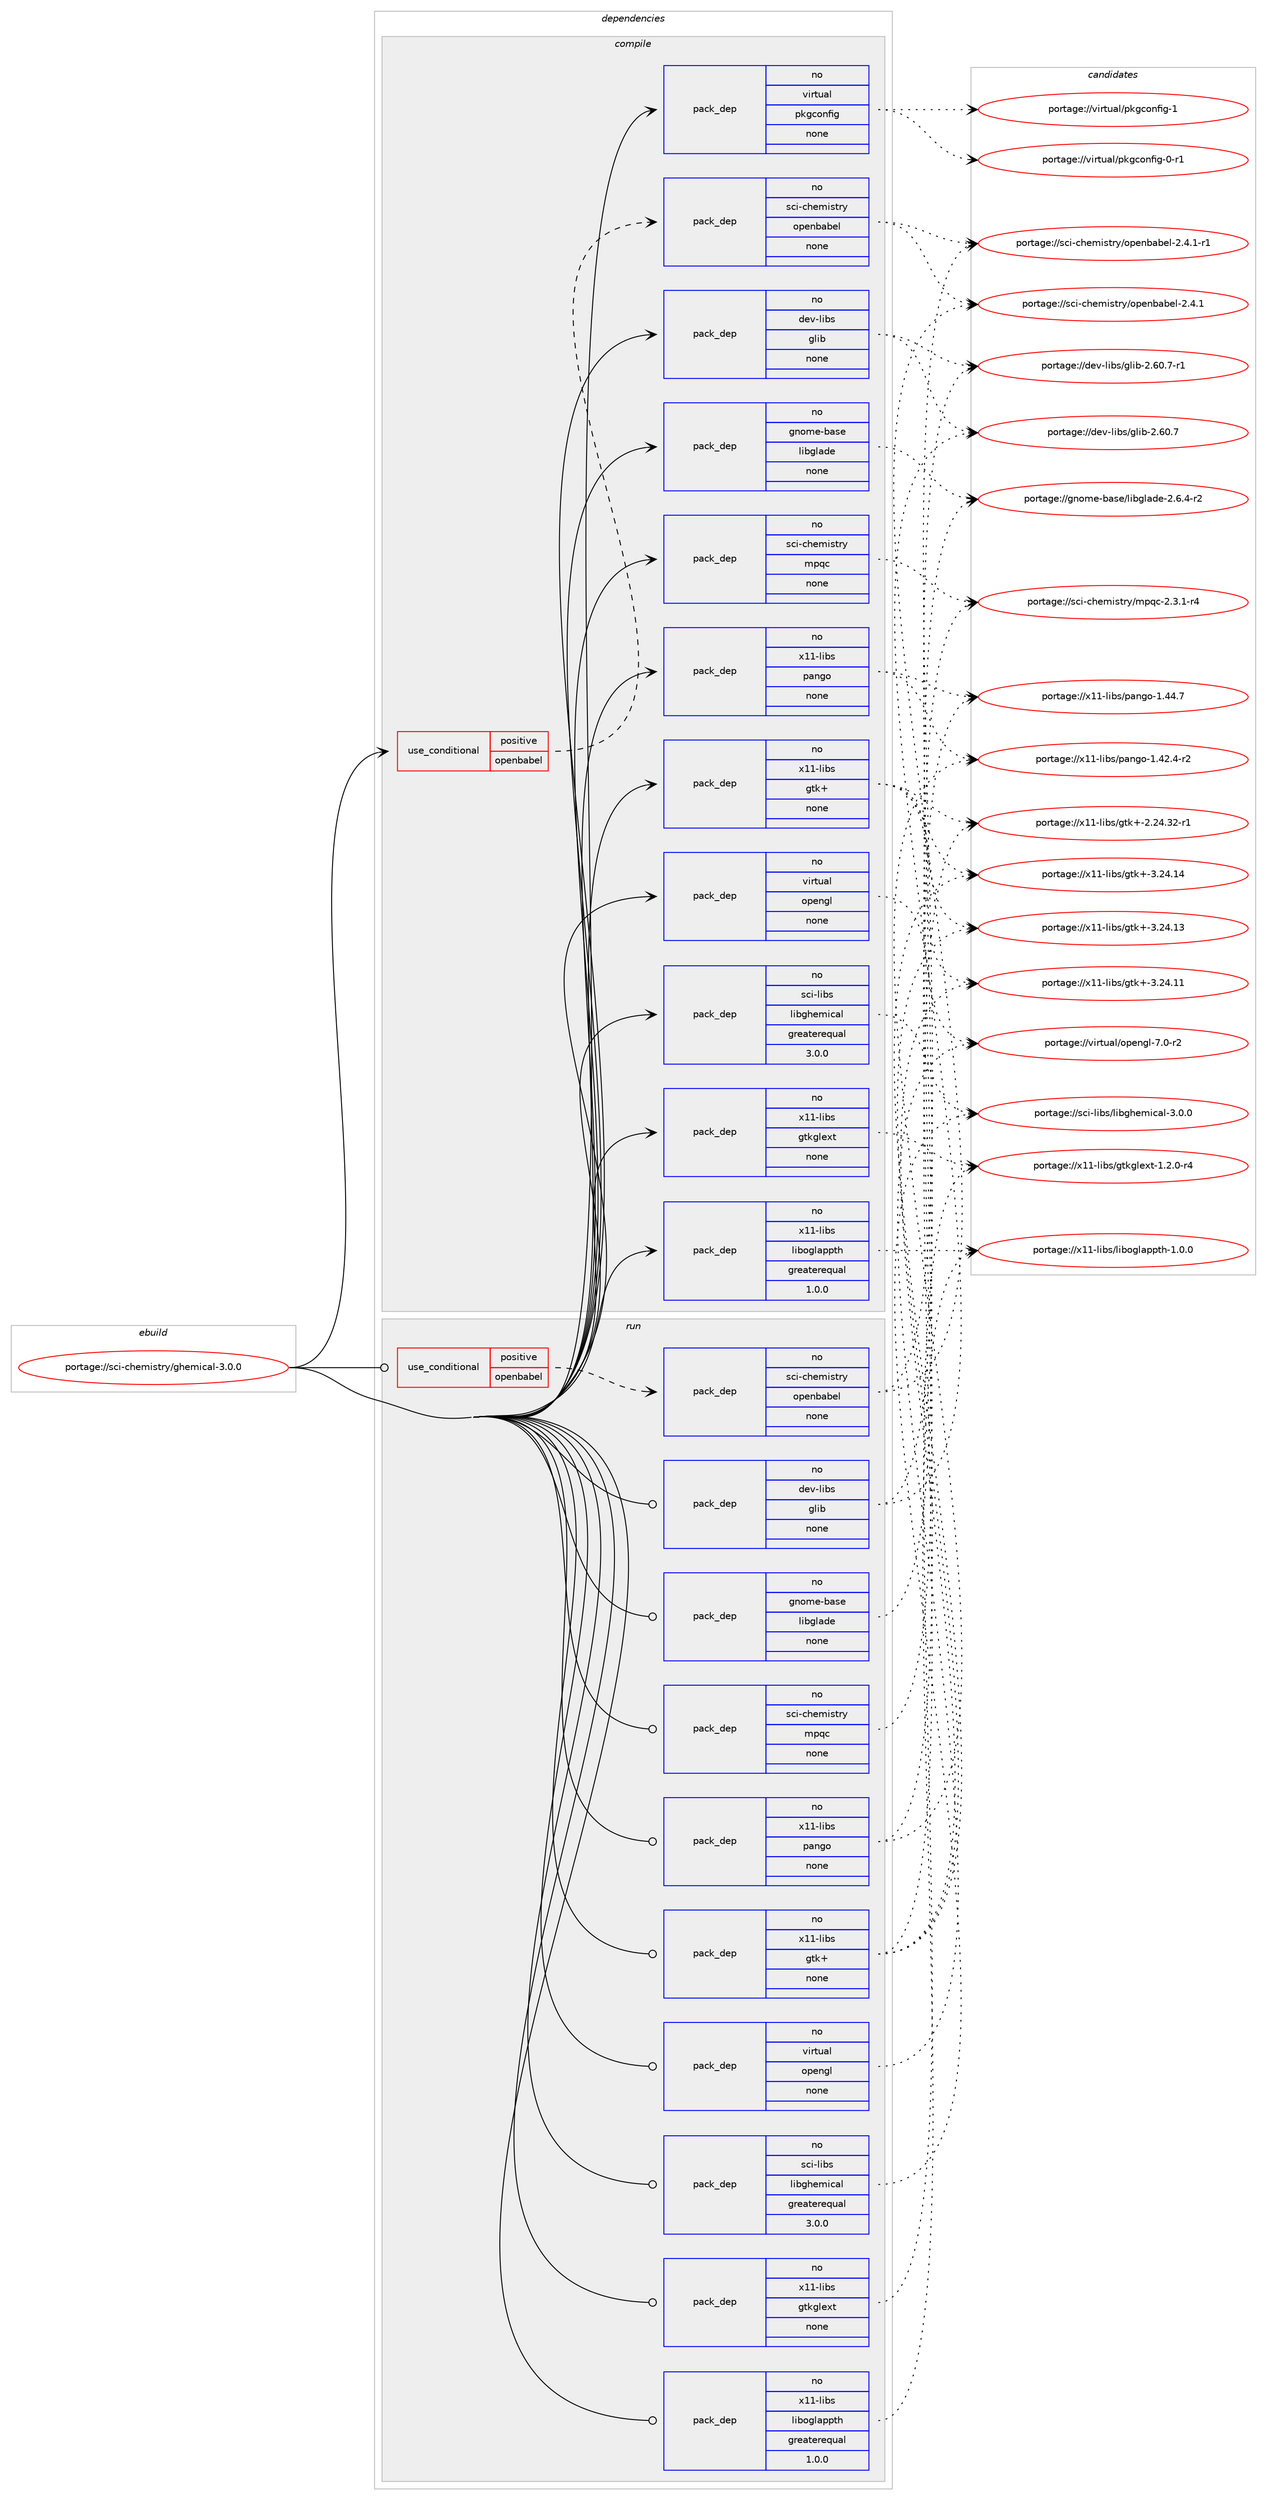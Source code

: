 digraph prolog {

# *************
# Graph options
# *************

newrank=true;
concentrate=true;
compound=true;
graph [rankdir=LR,fontname=Helvetica,fontsize=10,ranksep=1.5];#, ranksep=2.5, nodesep=0.2];
edge  [arrowhead=vee];
node  [fontname=Helvetica,fontsize=10];

# **********
# The ebuild
# **********

subgraph cluster_leftcol {
color=gray;
rank=same;
label=<<i>ebuild</i>>;
id [label="portage://sci-chemistry/ghemical-3.0.0", color=red, width=4, href="../sci-chemistry/ghemical-3.0.0.svg"];
}

# ****************
# The dependencies
# ****************

subgraph cluster_midcol {
color=gray;
label=<<i>dependencies</i>>;
subgraph cluster_compile {
fillcolor="#eeeeee";
style=filled;
label=<<i>compile</i>>;
subgraph cond17624 {
dependency89016 [label=<<TABLE BORDER="0" CELLBORDER="1" CELLSPACING="0" CELLPADDING="4"><TR><TD ROWSPAN="3" CELLPADDING="10">use_conditional</TD></TR><TR><TD>positive</TD></TR><TR><TD>openbabel</TD></TR></TABLE>>, shape=none, color=red];
subgraph pack69793 {
dependency89017 [label=<<TABLE BORDER="0" CELLBORDER="1" CELLSPACING="0" CELLPADDING="4" WIDTH="220"><TR><TD ROWSPAN="6" CELLPADDING="30">pack_dep</TD></TR><TR><TD WIDTH="110">no</TD></TR><TR><TD>sci-chemistry</TD></TR><TR><TD>openbabel</TD></TR><TR><TD>none</TD></TR><TR><TD></TD></TR></TABLE>>, shape=none, color=blue];
}
dependency89016:e -> dependency89017:w [weight=20,style="dashed",arrowhead="vee"];
}
id:e -> dependency89016:w [weight=20,style="solid",arrowhead="vee"];
subgraph pack69794 {
dependency89018 [label=<<TABLE BORDER="0" CELLBORDER="1" CELLSPACING="0" CELLPADDING="4" WIDTH="220"><TR><TD ROWSPAN="6" CELLPADDING="30">pack_dep</TD></TR><TR><TD WIDTH="110">no</TD></TR><TR><TD>dev-libs</TD></TR><TR><TD>glib</TD></TR><TR><TD>none</TD></TR><TR><TD></TD></TR></TABLE>>, shape=none, color=blue];
}
id:e -> dependency89018:w [weight=20,style="solid",arrowhead="vee"];
subgraph pack69795 {
dependency89019 [label=<<TABLE BORDER="0" CELLBORDER="1" CELLSPACING="0" CELLPADDING="4" WIDTH="220"><TR><TD ROWSPAN="6" CELLPADDING="30">pack_dep</TD></TR><TR><TD WIDTH="110">no</TD></TR><TR><TD>gnome-base</TD></TR><TR><TD>libglade</TD></TR><TR><TD>none</TD></TR><TR><TD></TD></TR></TABLE>>, shape=none, color=blue];
}
id:e -> dependency89019:w [weight=20,style="solid",arrowhead="vee"];
subgraph pack69796 {
dependency89020 [label=<<TABLE BORDER="0" CELLBORDER="1" CELLSPACING="0" CELLPADDING="4" WIDTH="220"><TR><TD ROWSPAN="6" CELLPADDING="30">pack_dep</TD></TR><TR><TD WIDTH="110">no</TD></TR><TR><TD>sci-chemistry</TD></TR><TR><TD>mpqc</TD></TR><TR><TD>none</TD></TR><TR><TD></TD></TR></TABLE>>, shape=none, color=blue];
}
id:e -> dependency89020:w [weight=20,style="solid",arrowhead="vee"];
subgraph pack69797 {
dependency89021 [label=<<TABLE BORDER="0" CELLBORDER="1" CELLSPACING="0" CELLPADDING="4" WIDTH="220"><TR><TD ROWSPAN="6" CELLPADDING="30">pack_dep</TD></TR><TR><TD WIDTH="110">no</TD></TR><TR><TD>sci-libs</TD></TR><TR><TD>libghemical</TD></TR><TR><TD>greaterequal</TD></TR><TR><TD>3.0.0</TD></TR></TABLE>>, shape=none, color=blue];
}
id:e -> dependency89021:w [weight=20,style="solid",arrowhead="vee"];
subgraph pack69798 {
dependency89022 [label=<<TABLE BORDER="0" CELLBORDER="1" CELLSPACING="0" CELLPADDING="4" WIDTH="220"><TR><TD ROWSPAN="6" CELLPADDING="30">pack_dep</TD></TR><TR><TD WIDTH="110">no</TD></TR><TR><TD>virtual</TD></TR><TR><TD>opengl</TD></TR><TR><TD>none</TD></TR><TR><TD></TD></TR></TABLE>>, shape=none, color=blue];
}
id:e -> dependency89022:w [weight=20,style="solid",arrowhead="vee"];
subgraph pack69799 {
dependency89023 [label=<<TABLE BORDER="0" CELLBORDER="1" CELLSPACING="0" CELLPADDING="4" WIDTH="220"><TR><TD ROWSPAN="6" CELLPADDING="30">pack_dep</TD></TR><TR><TD WIDTH="110">no</TD></TR><TR><TD>virtual</TD></TR><TR><TD>pkgconfig</TD></TR><TR><TD>none</TD></TR><TR><TD></TD></TR></TABLE>>, shape=none, color=blue];
}
id:e -> dependency89023:w [weight=20,style="solid",arrowhead="vee"];
subgraph pack69800 {
dependency89024 [label=<<TABLE BORDER="0" CELLBORDER="1" CELLSPACING="0" CELLPADDING="4" WIDTH="220"><TR><TD ROWSPAN="6" CELLPADDING="30">pack_dep</TD></TR><TR><TD WIDTH="110">no</TD></TR><TR><TD>x11-libs</TD></TR><TR><TD>gtk+</TD></TR><TR><TD>none</TD></TR><TR><TD></TD></TR></TABLE>>, shape=none, color=blue];
}
id:e -> dependency89024:w [weight=20,style="solid",arrowhead="vee"];
subgraph pack69801 {
dependency89025 [label=<<TABLE BORDER="0" CELLBORDER="1" CELLSPACING="0" CELLPADDING="4" WIDTH="220"><TR><TD ROWSPAN="6" CELLPADDING="30">pack_dep</TD></TR><TR><TD WIDTH="110">no</TD></TR><TR><TD>x11-libs</TD></TR><TR><TD>gtkglext</TD></TR><TR><TD>none</TD></TR><TR><TD></TD></TR></TABLE>>, shape=none, color=blue];
}
id:e -> dependency89025:w [weight=20,style="solid",arrowhead="vee"];
subgraph pack69802 {
dependency89026 [label=<<TABLE BORDER="0" CELLBORDER="1" CELLSPACING="0" CELLPADDING="4" WIDTH="220"><TR><TD ROWSPAN="6" CELLPADDING="30">pack_dep</TD></TR><TR><TD WIDTH="110">no</TD></TR><TR><TD>x11-libs</TD></TR><TR><TD>liboglappth</TD></TR><TR><TD>greaterequal</TD></TR><TR><TD>1.0.0</TD></TR></TABLE>>, shape=none, color=blue];
}
id:e -> dependency89026:w [weight=20,style="solid",arrowhead="vee"];
subgraph pack69803 {
dependency89027 [label=<<TABLE BORDER="0" CELLBORDER="1" CELLSPACING="0" CELLPADDING="4" WIDTH="220"><TR><TD ROWSPAN="6" CELLPADDING="30">pack_dep</TD></TR><TR><TD WIDTH="110">no</TD></TR><TR><TD>x11-libs</TD></TR><TR><TD>pango</TD></TR><TR><TD>none</TD></TR><TR><TD></TD></TR></TABLE>>, shape=none, color=blue];
}
id:e -> dependency89027:w [weight=20,style="solid",arrowhead="vee"];
}
subgraph cluster_compileandrun {
fillcolor="#eeeeee";
style=filled;
label=<<i>compile and run</i>>;
}
subgraph cluster_run {
fillcolor="#eeeeee";
style=filled;
label=<<i>run</i>>;
subgraph cond17625 {
dependency89028 [label=<<TABLE BORDER="0" CELLBORDER="1" CELLSPACING="0" CELLPADDING="4"><TR><TD ROWSPAN="3" CELLPADDING="10">use_conditional</TD></TR><TR><TD>positive</TD></TR><TR><TD>openbabel</TD></TR></TABLE>>, shape=none, color=red];
subgraph pack69804 {
dependency89029 [label=<<TABLE BORDER="0" CELLBORDER="1" CELLSPACING="0" CELLPADDING="4" WIDTH="220"><TR><TD ROWSPAN="6" CELLPADDING="30">pack_dep</TD></TR><TR><TD WIDTH="110">no</TD></TR><TR><TD>sci-chemistry</TD></TR><TR><TD>openbabel</TD></TR><TR><TD>none</TD></TR><TR><TD></TD></TR></TABLE>>, shape=none, color=blue];
}
dependency89028:e -> dependency89029:w [weight=20,style="dashed",arrowhead="vee"];
}
id:e -> dependency89028:w [weight=20,style="solid",arrowhead="odot"];
subgraph pack69805 {
dependency89030 [label=<<TABLE BORDER="0" CELLBORDER="1" CELLSPACING="0" CELLPADDING="4" WIDTH="220"><TR><TD ROWSPAN="6" CELLPADDING="30">pack_dep</TD></TR><TR><TD WIDTH="110">no</TD></TR><TR><TD>dev-libs</TD></TR><TR><TD>glib</TD></TR><TR><TD>none</TD></TR><TR><TD></TD></TR></TABLE>>, shape=none, color=blue];
}
id:e -> dependency89030:w [weight=20,style="solid",arrowhead="odot"];
subgraph pack69806 {
dependency89031 [label=<<TABLE BORDER="0" CELLBORDER="1" CELLSPACING="0" CELLPADDING="4" WIDTH="220"><TR><TD ROWSPAN="6" CELLPADDING="30">pack_dep</TD></TR><TR><TD WIDTH="110">no</TD></TR><TR><TD>gnome-base</TD></TR><TR><TD>libglade</TD></TR><TR><TD>none</TD></TR><TR><TD></TD></TR></TABLE>>, shape=none, color=blue];
}
id:e -> dependency89031:w [weight=20,style="solid",arrowhead="odot"];
subgraph pack69807 {
dependency89032 [label=<<TABLE BORDER="0" CELLBORDER="1" CELLSPACING="0" CELLPADDING="4" WIDTH="220"><TR><TD ROWSPAN="6" CELLPADDING="30">pack_dep</TD></TR><TR><TD WIDTH="110">no</TD></TR><TR><TD>sci-chemistry</TD></TR><TR><TD>mpqc</TD></TR><TR><TD>none</TD></TR><TR><TD></TD></TR></TABLE>>, shape=none, color=blue];
}
id:e -> dependency89032:w [weight=20,style="solid",arrowhead="odot"];
subgraph pack69808 {
dependency89033 [label=<<TABLE BORDER="0" CELLBORDER="1" CELLSPACING="0" CELLPADDING="4" WIDTH="220"><TR><TD ROWSPAN="6" CELLPADDING="30">pack_dep</TD></TR><TR><TD WIDTH="110">no</TD></TR><TR><TD>sci-libs</TD></TR><TR><TD>libghemical</TD></TR><TR><TD>greaterequal</TD></TR><TR><TD>3.0.0</TD></TR></TABLE>>, shape=none, color=blue];
}
id:e -> dependency89033:w [weight=20,style="solid",arrowhead="odot"];
subgraph pack69809 {
dependency89034 [label=<<TABLE BORDER="0" CELLBORDER="1" CELLSPACING="0" CELLPADDING="4" WIDTH="220"><TR><TD ROWSPAN="6" CELLPADDING="30">pack_dep</TD></TR><TR><TD WIDTH="110">no</TD></TR><TR><TD>virtual</TD></TR><TR><TD>opengl</TD></TR><TR><TD>none</TD></TR><TR><TD></TD></TR></TABLE>>, shape=none, color=blue];
}
id:e -> dependency89034:w [weight=20,style="solid",arrowhead="odot"];
subgraph pack69810 {
dependency89035 [label=<<TABLE BORDER="0" CELLBORDER="1" CELLSPACING="0" CELLPADDING="4" WIDTH="220"><TR><TD ROWSPAN="6" CELLPADDING="30">pack_dep</TD></TR><TR><TD WIDTH="110">no</TD></TR><TR><TD>x11-libs</TD></TR><TR><TD>gtk+</TD></TR><TR><TD>none</TD></TR><TR><TD></TD></TR></TABLE>>, shape=none, color=blue];
}
id:e -> dependency89035:w [weight=20,style="solid",arrowhead="odot"];
subgraph pack69811 {
dependency89036 [label=<<TABLE BORDER="0" CELLBORDER="1" CELLSPACING="0" CELLPADDING="4" WIDTH="220"><TR><TD ROWSPAN="6" CELLPADDING="30">pack_dep</TD></TR><TR><TD WIDTH="110">no</TD></TR><TR><TD>x11-libs</TD></TR><TR><TD>gtkglext</TD></TR><TR><TD>none</TD></TR><TR><TD></TD></TR></TABLE>>, shape=none, color=blue];
}
id:e -> dependency89036:w [weight=20,style="solid",arrowhead="odot"];
subgraph pack69812 {
dependency89037 [label=<<TABLE BORDER="0" CELLBORDER="1" CELLSPACING="0" CELLPADDING="4" WIDTH="220"><TR><TD ROWSPAN="6" CELLPADDING="30">pack_dep</TD></TR><TR><TD WIDTH="110">no</TD></TR><TR><TD>x11-libs</TD></TR><TR><TD>liboglappth</TD></TR><TR><TD>greaterequal</TD></TR><TR><TD>1.0.0</TD></TR></TABLE>>, shape=none, color=blue];
}
id:e -> dependency89037:w [weight=20,style="solid",arrowhead="odot"];
subgraph pack69813 {
dependency89038 [label=<<TABLE BORDER="0" CELLBORDER="1" CELLSPACING="0" CELLPADDING="4" WIDTH="220"><TR><TD ROWSPAN="6" CELLPADDING="30">pack_dep</TD></TR><TR><TD WIDTH="110">no</TD></TR><TR><TD>x11-libs</TD></TR><TR><TD>pango</TD></TR><TR><TD>none</TD></TR><TR><TD></TD></TR></TABLE>>, shape=none, color=blue];
}
id:e -> dependency89038:w [weight=20,style="solid",arrowhead="odot"];
}
}

# **************
# The candidates
# **************

subgraph cluster_choices {
rank=same;
color=gray;
label=<<i>candidates</i>>;

subgraph choice69793 {
color=black;
nodesep=1;
choice115991054599104101109105115116114121471111121011109897981011084550465246494511449 [label="portage://sci-chemistry/openbabel-2.4.1-r1", color=red, width=4,href="../sci-chemistry/openbabel-2.4.1-r1.svg"];
choice11599105459910410110910511511611412147111112101110989798101108455046524649 [label="portage://sci-chemistry/openbabel-2.4.1", color=red, width=4,href="../sci-chemistry/openbabel-2.4.1.svg"];
dependency89017:e -> choice115991054599104101109105115116114121471111121011109897981011084550465246494511449:w [style=dotted,weight="100"];
dependency89017:e -> choice11599105459910410110910511511611412147111112101110989798101108455046524649:w [style=dotted,weight="100"];
}
subgraph choice69794 {
color=black;
nodesep=1;
choice10010111845108105981154710310810598455046544846554511449 [label="portage://dev-libs/glib-2.60.7-r1", color=red, width=4,href="../dev-libs/glib-2.60.7-r1.svg"];
choice1001011184510810598115471031081059845504654484655 [label="portage://dev-libs/glib-2.60.7", color=red, width=4,href="../dev-libs/glib-2.60.7.svg"];
dependency89018:e -> choice10010111845108105981154710310810598455046544846554511449:w [style=dotted,weight="100"];
dependency89018:e -> choice1001011184510810598115471031081059845504654484655:w [style=dotted,weight="100"];
}
subgraph choice69795 {
color=black;
nodesep=1;
choice1031101111091014598971151014710810598103108971001014550465446524511450 [label="portage://gnome-base/libglade-2.6.4-r2", color=red, width=4,href="../gnome-base/libglade-2.6.4-r2.svg"];
dependency89019:e -> choice1031101111091014598971151014710810598103108971001014550465446524511450:w [style=dotted,weight="100"];
}
subgraph choice69796 {
color=black;
nodesep=1;
choice11599105459910410110910511511611412147109112113994550465146494511452 [label="portage://sci-chemistry/mpqc-2.3.1-r4", color=red, width=4,href="../sci-chemistry/mpqc-2.3.1-r4.svg"];
dependency89020:e -> choice11599105459910410110910511511611412147109112113994550465146494511452:w [style=dotted,weight="100"];
}
subgraph choice69797 {
color=black;
nodesep=1;
choice11599105451081059811547108105981031041011091059997108455146484648 [label="portage://sci-libs/libghemical-3.0.0", color=red, width=4,href="../sci-libs/libghemical-3.0.0.svg"];
dependency89021:e -> choice11599105451081059811547108105981031041011091059997108455146484648:w [style=dotted,weight="100"];
}
subgraph choice69798 {
color=black;
nodesep=1;
choice1181051141161179710847111112101110103108455546484511450 [label="portage://virtual/opengl-7.0-r2", color=red, width=4,href="../virtual/opengl-7.0-r2.svg"];
dependency89022:e -> choice1181051141161179710847111112101110103108455546484511450:w [style=dotted,weight="100"];
}
subgraph choice69799 {
color=black;
nodesep=1;
choice1181051141161179710847112107103991111101021051034549 [label="portage://virtual/pkgconfig-1", color=red, width=4,href="../virtual/pkgconfig-1.svg"];
choice11810511411611797108471121071039911111010210510345484511449 [label="portage://virtual/pkgconfig-0-r1", color=red, width=4,href="../virtual/pkgconfig-0-r1.svg"];
dependency89023:e -> choice1181051141161179710847112107103991111101021051034549:w [style=dotted,weight="100"];
dependency89023:e -> choice11810511411611797108471121071039911111010210510345484511449:w [style=dotted,weight="100"];
}
subgraph choice69800 {
color=black;
nodesep=1;
choice1204949451081059811547103116107434551465052464952 [label="portage://x11-libs/gtk+-3.24.14", color=red, width=4,href="../x11-libs/gtk+-3.24.14.svg"];
choice1204949451081059811547103116107434551465052464951 [label="portage://x11-libs/gtk+-3.24.13", color=red, width=4,href="../x11-libs/gtk+-3.24.13.svg"];
choice1204949451081059811547103116107434551465052464949 [label="portage://x11-libs/gtk+-3.24.11", color=red, width=4,href="../x11-libs/gtk+-3.24.11.svg"];
choice12049494510810598115471031161074345504650524651504511449 [label="portage://x11-libs/gtk+-2.24.32-r1", color=red, width=4,href="../x11-libs/gtk+-2.24.32-r1.svg"];
dependency89024:e -> choice1204949451081059811547103116107434551465052464952:w [style=dotted,weight="100"];
dependency89024:e -> choice1204949451081059811547103116107434551465052464951:w [style=dotted,weight="100"];
dependency89024:e -> choice1204949451081059811547103116107434551465052464949:w [style=dotted,weight="100"];
dependency89024:e -> choice12049494510810598115471031161074345504650524651504511449:w [style=dotted,weight="100"];
}
subgraph choice69801 {
color=black;
nodesep=1;
choice12049494510810598115471031161071031081011201164549465046484511452 [label="portage://x11-libs/gtkglext-1.2.0-r4", color=red, width=4,href="../x11-libs/gtkglext-1.2.0-r4.svg"];
dependency89025:e -> choice12049494510810598115471031161071031081011201164549465046484511452:w [style=dotted,weight="100"];
}
subgraph choice69802 {
color=black;
nodesep=1;
choice12049494510810598115471081059811110310897112112116104454946484648 [label="portage://x11-libs/liboglappth-1.0.0", color=red, width=4,href="../x11-libs/liboglappth-1.0.0.svg"];
dependency89026:e -> choice12049494510810598115471081059811110310897112112116104454946484648:w [style=dotted,weight="100"];
}
subgraph choice69803 {
color=black;
nodesep=1;
choice12049494510810598115471129711010311145494652524655 [label="portage://x11-libs/pango-1.44.7", color=red, width=4,href="../x11-libs/pango-1.44.7.svg"];
choice120494945108105981154711297110103111454946525046524511450 [label="portage://x11-libs/pango-1.42.4-r2", color=red, width=4,href="../x11-libs/pango-1.42.4-r2.svg"];
dependency89027:e -> choice12049494510810598115471129711010311145494652524655:w [style=dotted,weight="100"];
dependency89027:e -> choice120494945108105981154711297110103111454946525046524511450:w [style=dotted,weight="100"];
}
subgraph choice69804 {
color=black;
nodesep=1;
choice115991054599104101109105115116114121471111121011109897981011084550465246494511449 [label="portage://sci-chemistry/openbabel-2.4.1-r1", color=red, width=4,href="../sci-chemistry/openbabel-2.4.1-r1.svg"];
choice11599105459910410110910511511611412147111112101110989798101108455046524649 [label="portage://sci-chemistry/openbabel-2.4.1", color=red, width=4,href="../sci-chemistry/openbabel-2.4.1.svg"];
dependency89029:e -> choice115991054599104101109105115116114121471111121011109897981011084550465246494511449:w [style=dotted,weight="100"];
dependency89029:e -> choice11599105459910410110910511511611412147111112101110989798101108455046524649:w [style=dotted,weight="100"];
}
subgraph choice69805 {
color=black;
nodesep=1;
choice10010111845108105981154710310810598455046544846554511449 [label="portage://dev-libs/glib-2.60.7-r1", color=red, width=4,href="../dev-libs/glib-2.60.7-r1.svg"];
choice1001011184510810598115471031081059845504654484655 [label="portage://dev-libs/glib-2.60.7", color=red, width=4,href="../dev-libs/glib-2.60.7.svg"];
dependency89030:e -> choice10010111845108105981154710310810598455046544846554511449:w [style=dotted,weight="100"];
dependency89030:e -> choice1001011184510810598115471031081059845504654484655:w [style=dotted,weight="100"];
}
subgraph choice69806 {
color=black;
nodesep=1;
choice1031101111091014598971151014710810598103108971001014550465446524511450 [label="portage://gnome-base/libglade-2.6.4-r2", color=red, width=4,href="../gnome-base/libglade-2.6.4-r2.svg"];
dependency89031:e -> choice1031101111091014598971151014710810598103108971001014550465446524511450:w [style=dotted,weight="100"];
}
subgraph choice69807 {
color=black;
nodesep=1;
choice11599105459910410110910511511611412147109112113994550465146494511452 [label="portage://sci-chemistry/mpqc-2.3.1-r4", color=red, width=4,href="../sci-chemistry/mpqc-2.3.1-r4.svg"];
dependency89032:e -> choice11599105459910410110910511511611412147109112113994550465146494511452:w [style=dotted,weight="100"];
}
subgraph choice69808 {
color=black;
nodesep=1;
choice11599105451081059811547108105981031041011091059997108455146484648 [label="portage://sci-libs/libghemical-3.0.0", color=red, width=4,href="../sci-libs/libghemical-3.0.0.svg"];
dependency89033:e -> choice11599105451081059811547108105981031041011091059997108455146484648:w [style=dotted,weight="100"];
}
subgraph choice69809 {
color=black;
nodesep=1;
choice1181051141161179710847111112101110103108455546484511450 [label="portage://virtual/opengl-7.0-r2", color=red, width=4,href="../virtual/opengl-7.0-r2.svg"];
dependency89034:e -> choice1181051141161179710847111112101110103108455546484511450:w [style=dotted,weight="100"];
}
subgraph choice69810 {
color=black;
nodesep=1;
choice1204949451081059811547103116107434551465052464952 [label="portage://x11-libs/gtk+-3.24.14", color=red, width=4,href="../x11-libs/gtk+-3.24.14.svg"];
choice1204949451081059811547103116107434551465052464951 [label="portage://x11-libs/gtk+-3.24.13", color=red, width=4,href="../x11-libs/gtk+-3.24.13.svg"];
choice1204949451081059811547103116107434551465052464949 [label="portage://x11-libs/gtk+-3.24.11", color=red, width=4,href="../x11-libs/gtk+-3.24.11.svg"];
choice12049494510810598115471031161074345504650524651504511449 [label="portage://x11-libs/gtk+-2.24.32-r1", color=red, width=4,href="../x11-libs/gtk+-2.24.32-r1.svg"];
dependency89035:e -> choice1204949451081059811547103116107434551465052464952:w [style=dotted,weight="100"];
dependency89035:e -> choice1204949451081059811547103116107434551465052464951:w [style=dotted,weight="100"];
dependency89035:e -> choice1204949451081059811547103116107434551465052464949:w [style=dotted,weight="100"];
dependency89035:e -> choice12049494510810598115471031161074345504650524651504511449:w [style=dotted,weight="100"];
}
subgraph choice69811 {
color=black;
nodesep=1;
choice12049494510810598115471031161071031081011201164549465046484511452 [label="portage://x11-libs/gtkglext-1.2.0-r4", color=red, width=4,href="../x11-libs/gtkglext-1.2.0-r4.svg"];
dependency89036:e -> choice12049494510810598115471031161071031081011201164549465046484511452:w [style=dotted,weight="100"];
}
subgraph choice69812 {
color=black;
nodesep=1;
choice12049494510810598115471081059811110310897112112116104454946484648 [label="portage://x11-libs/liboglappth-1.0.0", color=red, width=4,href="../x11-libs/liboglappth-1.0.0.svg"];
dependency89037:e -> choice12049494510810598115471081059811110310897112112116104454946484648:w [style=dotted,weight="100"];
}
subgraph choice69813 {
color=black;
nodesep=1;
choice12049494510810598115471129711010311145494652524655 [label="portage://x11-libs/pango-1.44.7", color=red, width=4,href="../x11-libs/pango-1.44.7.svg"];
choice120494945108105981154711297110103111454946525046524511450 [label="portage://x11-libs/pango-1.42.4-r2", color=red, width=4,href="../x11-libs/pango-1.42.4-r2.svg"];
dependency89038:e -> choice12049494510810598115471129711010311145494652524655:w [style=dotted,weight="100"];
dependency89038:e -> choice120494945108105981154711297110103111454946525046524511450:w [style=dotted,weight="100"];
}
}

}

